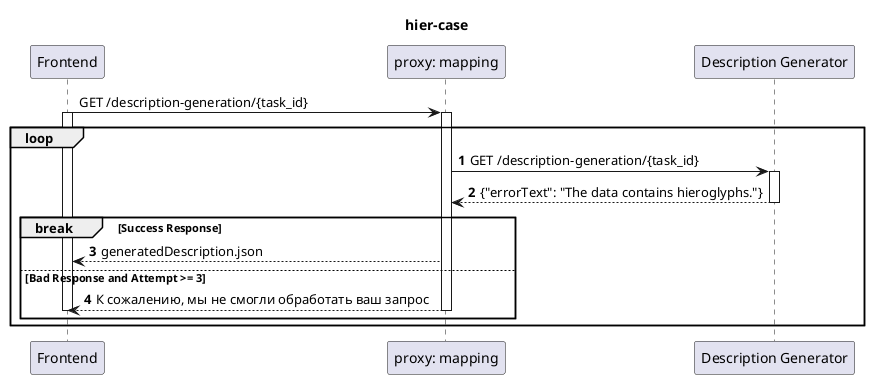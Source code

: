 @startuml
title hier-case

participant Frontend as FE
participant "proxy: mapping" as map
participant "Description Generator" as DG

FE -> map: GET /description-generation/{task_id}
activate FE
activate map
autonumber

loop
    map -> DG: GET /description-generation/{task_id}
    activate DG
    DG --> map: {"errorText": "The data contains hieroglyphs."}
    deactivate DG
    
    break Success Response
        
        map --> FE: generatedDescription.json
    else Bad Response and Attempt >= 3 
        
        map --> FE: К сожалению, мы не смогли обработать ваш запрос
        deactivate FE
        deactivate map
    end
end

@enduml


